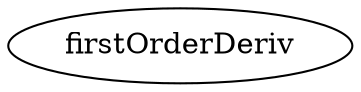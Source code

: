 /* Created by mdot for Matlab */
digraph m2html {

  firstOrderDeriv [URL="firstOrderDeriv.html"];
}
